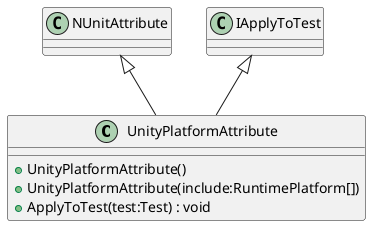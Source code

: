 @startuml
class UnityPlatformAttribute {
    + UnityPlatformAttribute()
    + UnityPlatformAttribute(include:RuntimePlatform[])
    + ApplyToTest(test:Test) : void
}
NUnitAttribute <|-- UnityPlatformAttribute
IApplyToTest <|-- UnityPlatformAttribute
@enduml
